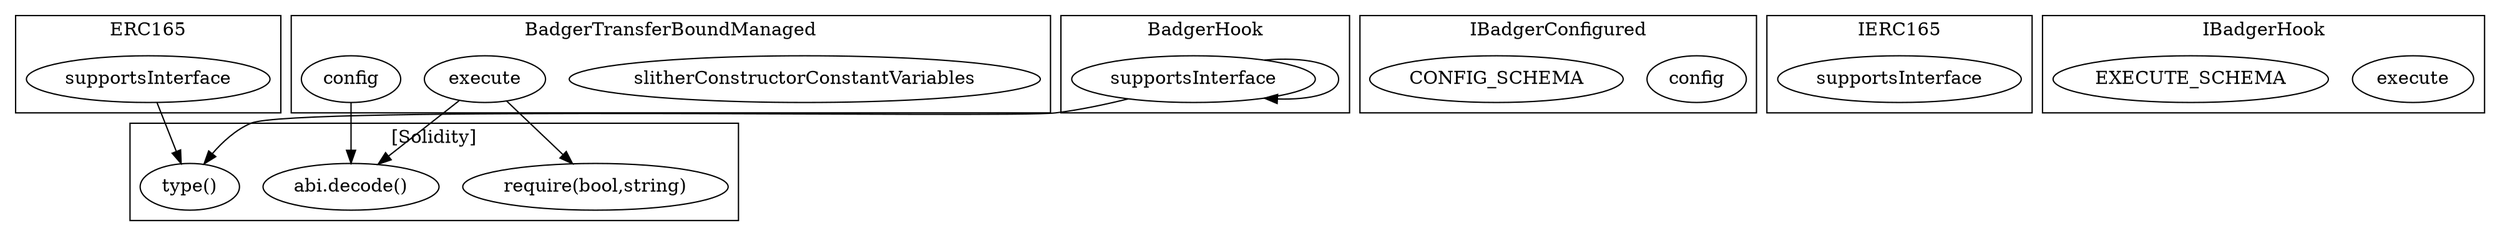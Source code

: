 strict digraph {
subgraph cluster_2786_ERC165 {
label = "ERC165"
"2786_supportsInterface" [label="supportsInterface"]
}subgraph cluster_6086_IBadgerConfigured {
label = "IBadgerConfigured"
"6086_config" [label="config"]
"6086_CONFIG_SCHEMA" [label="CONFIG_SCHEMA"]
}subgraph cluster_2798_IERC165 {
label = "IERC165"
"2798_supportsInterface" [label="supportsInterface"]
}subgraph cluster_5970_BadgerTransferBoundManaged {
label = "BadgerTransferBoundManaged"
"5970_slitherConstructorConstantVariables" [label="slitherConstructorConstantVariables"]
"5970_execute" [label="execute"]
"5970_config" [label="config"]
}subgraph cluster_4601_BadgerHook {
label = "BadgerHook"
"4601_supportsInterface" [label="supportsInterface"]
"4601_supportsInterface" -> "4601_supportsInterface"
}subgraph cluster_6106_IBadgerHook {
label = "IBadgerHook"
"6106_execute" [label="execute"]
"6106_EXECUTE_SCHEMA" [label="EXECUTE_SCHEMA"]
}subgraph cluster_solidity {
label = "[Solidity]"
"abi.decode()" 
"type()" 
"require(bool,string)" 
"2786_supportsInterface" -> "type()"
"5970_execute" -> "abi.decode()"
"5970_config" -> "abi.decode()"
"5970_execute" -> "require(bool,string)"
"4601_supportsInterface" -> "type()"
}
}